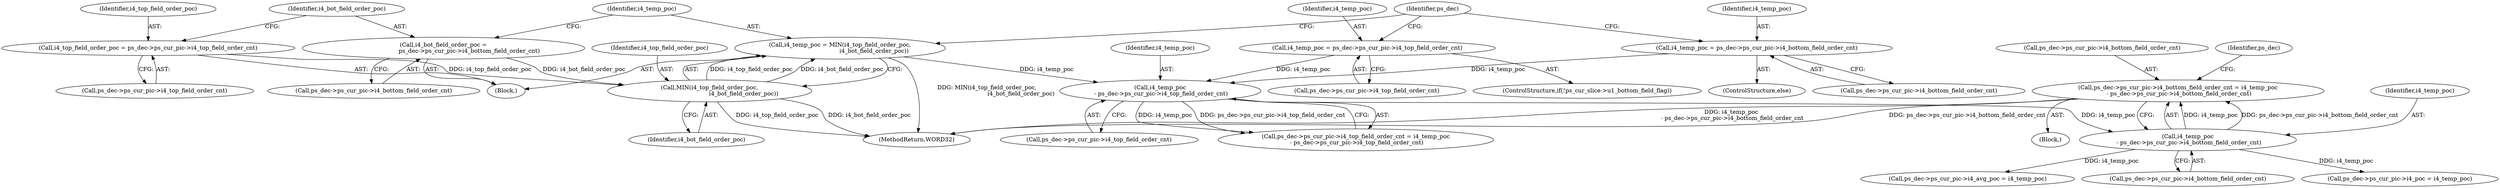 digraph "0_Android_a78887bcffbc2995cf9ed72e0697acf560875e9e_2@integer" {
"1001316" [label="(Call,ps_dec->ps_cur_pic->i4_bottom_field_order_cnt = i4_temp_poc\n - ps_dec->ps_cur_pic->i4_bottom_field_order_cnt)"];
"1001322" [label="(Call,i4_temp_poc\n - ps_dec->ps_cur_pic->i4_bottom_field_order_cnt)"];
"1001309" [label="(Call,i4_temp_poc\n - ps_dec->ps_cur_pic->i4_top_field_order_cnt)"];
"1001277" [label="(Call,i4_temp_poc = MIN(i4_top_field_order_poc,\n                                     i4_bot_field_order_poc))"];
"1001279" [label="(Call,MIN(i4_top_field_order_poc,\n                                     i4_bot_field_order_poc))"];
"1001263" [label="(Call,i4_top_field_order_poc = ps_dec->ps_cur_pic->i4_top_field_order_cnt)"];
"1001270" [label="(Call,i4_bot_field_order_poc =\n                            ps_dec->ps_cur_pic->i4_bottom_field_order_cnt)"];
"1001288" [label="(Call,i4_temp_poc = ps_dec->ps_cur_pic->i4_top_field_order_cnt)"];
"1001296" [label="(Call,i4_temp_poc = ps_dec->ps_cur_pic->i4_bottom_field_order_cnt)"];
"1001288" [label="(Call,i4_temp_poc = ps_dec->ps_cur_pic->i4_top_field_order_cnt)"];
"1001332" [label="(Identifier,ps_dec)"];
"1001264" [label="(Identifier,i4_top_field_order_poc)"];
"1001317" [label="(Call,ps_dec->ps_cur_pic->i4_bottom_field_order_cnt)"];
"1001336" [label="(Call,ps_dec->ps_cur_pic->i4_avg_poc = i4_temp_poc)"];
"1001278" [label="(Identifier,i4_temp_poc)"];
"1001298" [label="(Call,ps_dec->ps_cur_pic->i4_bottom_field_order_cnt)"];
"1001306" [label="(Identifier,ps_dec)"];
"1001309" [label="(Call,i4_temp_poc\n - ps_dec->ps_cur_pic->i4_top_field_order_cnt)"];
"1001324" [label="(Call,ps_dec->ps_cur_pic->i4_bottom_field_order_cnt)"];
"1001290" [label="(Call,ps_dec->ps_cur_pic->i4_top_field_order_cnt)"];
"1001296" [label="(Call,i4_temp_poc = ps_dec->ps_cur_pic->i4_bottom_field_order_cnt)"];
"1001263" [label="(Call,i4_top_field_order_poc = ps_dec->ps_cur_pic->i4_top_field_order_cnt)"];
"1001279" [label="(Call,MIN(i4_top_field_order_poc,\n                                     i4_bot_field_order_poc))"];
"1001265" [label="(Call,ps_dec->ps_cur_pic->i4_top_field_order_cnt)"];
"1001271" [label="(Identifier,i4_bot_field_order_poc)"];
"1001270" [label="(Call,i4_bot_field_order_poc =\n                            ps_dec->ps_cur_pic->i4_bottom_field_order_cnt)"];
"1001297" [label="(Identifier,i4_temp_poc)"];
"1001323" [label="(Identifier,i4_temp_poc)"];
"1001322" [label="(Call,i4_temp_poc\n - ps_dec->ps_cur_pic->i4_bottom_field_order_cnt)"];
"1001310" [label="(Identifier,i4_temp_poc)"];
"1001303" [label="(Call,ps_dec->ps_cur_pic->i4_top_field_order_cnt = i4_temp_poc\n - ps_dec->ps_cur_pic->i4_top_field_order_cnt)"];
"1001283" [label="(ControlStructure,if(!ps_cur_slice->u1_bottom_field_flag))"];
"1002571" [label="(MethodReturn,WORD32)"];
"1001316" [label="(Call,ps_dec->ps_cur_pic->i4_bottom_field_order_cnt = i4_temp_poc\n - ps_dec->ps_cur_pic->i4_bottom_field_order_cnt)"];
"1001280" [label="(Identifier,i4_top_field_order_poc)"];
"1001289" [label="(Identifier,i4_temp_poc)"];
"1001277" [label="(Call,i4_temp_poc = MIN(i4_top_field_order_poc,\n                                     i4_bot_field_order_poc))"];
"1001262" [label="(Block,)"];
"1001281" [label="(Identifier,i4_bot_field_order_poc)"];
"1001311" [label="(Call,ps_dec->ps_cur_pic->i4_top_field_order_cnt)"];
"1001253" [label="(Block,)"];
"1001295" [label="(ControlStructure,else)"];
"1001272" [label="(Call,ps_dec->ps_cur_pic->i4_bottom_field_order_cnt)"];
"1001329" [label="(Call,ps_dec->ps_cur_pic->i4_poc = i4_temp_poc)"];
"1001316" -> "1001253"  [label="AST: "];
"1001316" -> "1001322"  [label="CFG: "];
"1001317" -> "1001316"  [label="AST: "];
"1001322" -> "1001316"  [label="AST: "];
"1001332" -> "1001316"  [label="CFG: "];
"1001316" -> "1002571"  [label="DDG: i4_temp_poc\n - ps_dec->ps_cur_pic->i4_bottom_field_order_cnt"];
"1001316" -> "1002571"  [label="DDG: ps_dec->ps_cur_pic->i4_bottom_field_order_cnt"];
"1001322" -> "1001316"  [label="DDG: i4_temp_poc"];
"1001322" -> "1001316"  [label="DDG: ps_dec->ps_cur_pic->i4_bottom_field_order_cnt"];
"1001322" -> "1001324"  [label="CFG: "];
"1001323" -> "1001322"  [label="AST: "];
"1001324" -> "1001322"  [label="AST: "];
"1001309" -> "1001322"  [label="DDG: i4_temp_poc"];
"1001322" -> "1001329"  [label="DDG: i4_temp_poc"];
"1001322" -> "1001336"  [label="DDG: i4_temp_poc"];
"1001309" -> "1001303"  [label="AST: "];
"1001309" -> "1001311"  [label="CFG: "];
"1001310" -> "1001309"  [label="AST: "];
"1001311" -> "1001309"  [label="AST: "];
"1001303" -> "1001309"  [label="CFG: "];
"1001309" -> "1001303"  [label="DDG: i4_temp_poc"];
"1001309" -> "1001303"  [label="DDG: ps_dec->ps_cur_pic->i4_top_field_order_cnt"];
"1001277" -> "1001309"  [label="DDG: i4_temp_poc"];
"1001288" -> "1001309"  [label="DDG: i4_temp_poc"];
"1001296" -> "1001309"  [label="DDG: i4_temp_poc"];
"1001277" -> "1001262"  [label="AST: "];
"1001277" -> "1001279"  [label="CFG: "];
"1001278" -> "1001277"  [label="AST: "];
"1001279" -> "1001277"  [label="AST: "];
"1001306" -> "1001277"  [label="CFG: "];
"1001277" -> "1002571"  [label="DDG: MIN(i4_top_field_order_poc,\n                                     i4_bot_field_order_poc)"];
"1001279" -> "1001277"  [label="DDG: i4_top_field_order_poc"];
"1001279" -> "1001277"  [label="DDG: i4_bot_field_order_poc"];
"1001279" -> "1001281"  [label="CFG: "];
"1001280" -> "1001279"  [label="AST: "];
"1001281" -> "1001279"  [label="AST: "];
"1001279" -> "1002571"  [label="DDG: i4_top_field_order_poc"];
"1001279" -> "1002571"  [label="DDG: i4_bot_field_order_poc"];
"1001263" -> "1001279"  [label="DDG: i4_top_field_order_poc"];
"1001270" -> "1001279"  [label="DDG: i4_bot_field_order_poc"];
"1001263" -> "1001262"  [label="AST: "];
"1001263" -> "1001265"  [label="CFG: "];
"1001264" -> "1001263"  [label="AST: "];
"1001265" -> "1001263"  [label="AST: "];
"1001271" -> "1001263"  [label="CFG: "];
"1001270" -> "1001262"  [label="AST: "];
"1001270" -> "1001272"  [label="CFG: "];
"1001271" -> "1001270"  [label="AST: "];
"1001272" -> "1001270"  [label="AST: "];
"1001278" -> "1001270"  [label="CFG: "];
"1001288" -> "1001283"  [label="AST: "];
"1001288" -> "1001290"  [label="CFG: "];
"1001289" -> "1001288"  [label="AST: "];
"1001290" -> "1001288"  [label="AST: "];
"1001306" -> "1001288"  [label="CFG: "];
"1001296" -> "1001295"  [label="AST: "];
"1001296" -> "1001298"  [label="CFG: "];
"1001297" -> "1001296"  [label="AST: "];
"1001298" -> "1001296"  [label="AST: "];
"1001306" -> "1001296"  [label="CFG: "];
}
